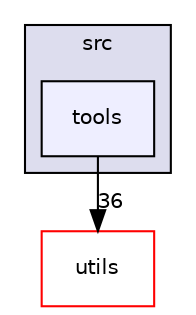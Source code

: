digraph "tools" {
  compound=true
  node [ fontsize="10", fontname="Helvetica"];
  edge [ labelfontsize="10", labelfontname="Helvetica"];
  subgraph clusterdir_68267d1309a1af8e8297ef4c3efbcdba {
    graph [ bgcolor="#ddddee", pencolor="black", label="src" fontname="Helvetica", fontsize="10", URL="dir_68267d1309a1af8e8297ef4c3efbcdba.html"]
  dir_1563a38af0d3a5e4a6330d6d45e9792a [shape=box, label="tools", style="filled", fillcolor="#eeeeff", pencolor="black", URL="dir_1563a38af0d3a5e4a6330d6d45e9792a.html"];
  }
  dir_313caf1132e152dd9b58bea13a4052ca [shape=box label="utils" fillcolor="white" style="filled" color="red" URL="dir_313caf1132e152dd9b58bea13a4052ca.html"];
  dir_1563a38af0d3a5e4a6330d6d45e9792a->dir_313caf1132e152dd9b58bea13a4052ca [headlabel="36", labeldistance=1.5 headhref="dir_000019_000001.html"];
}
